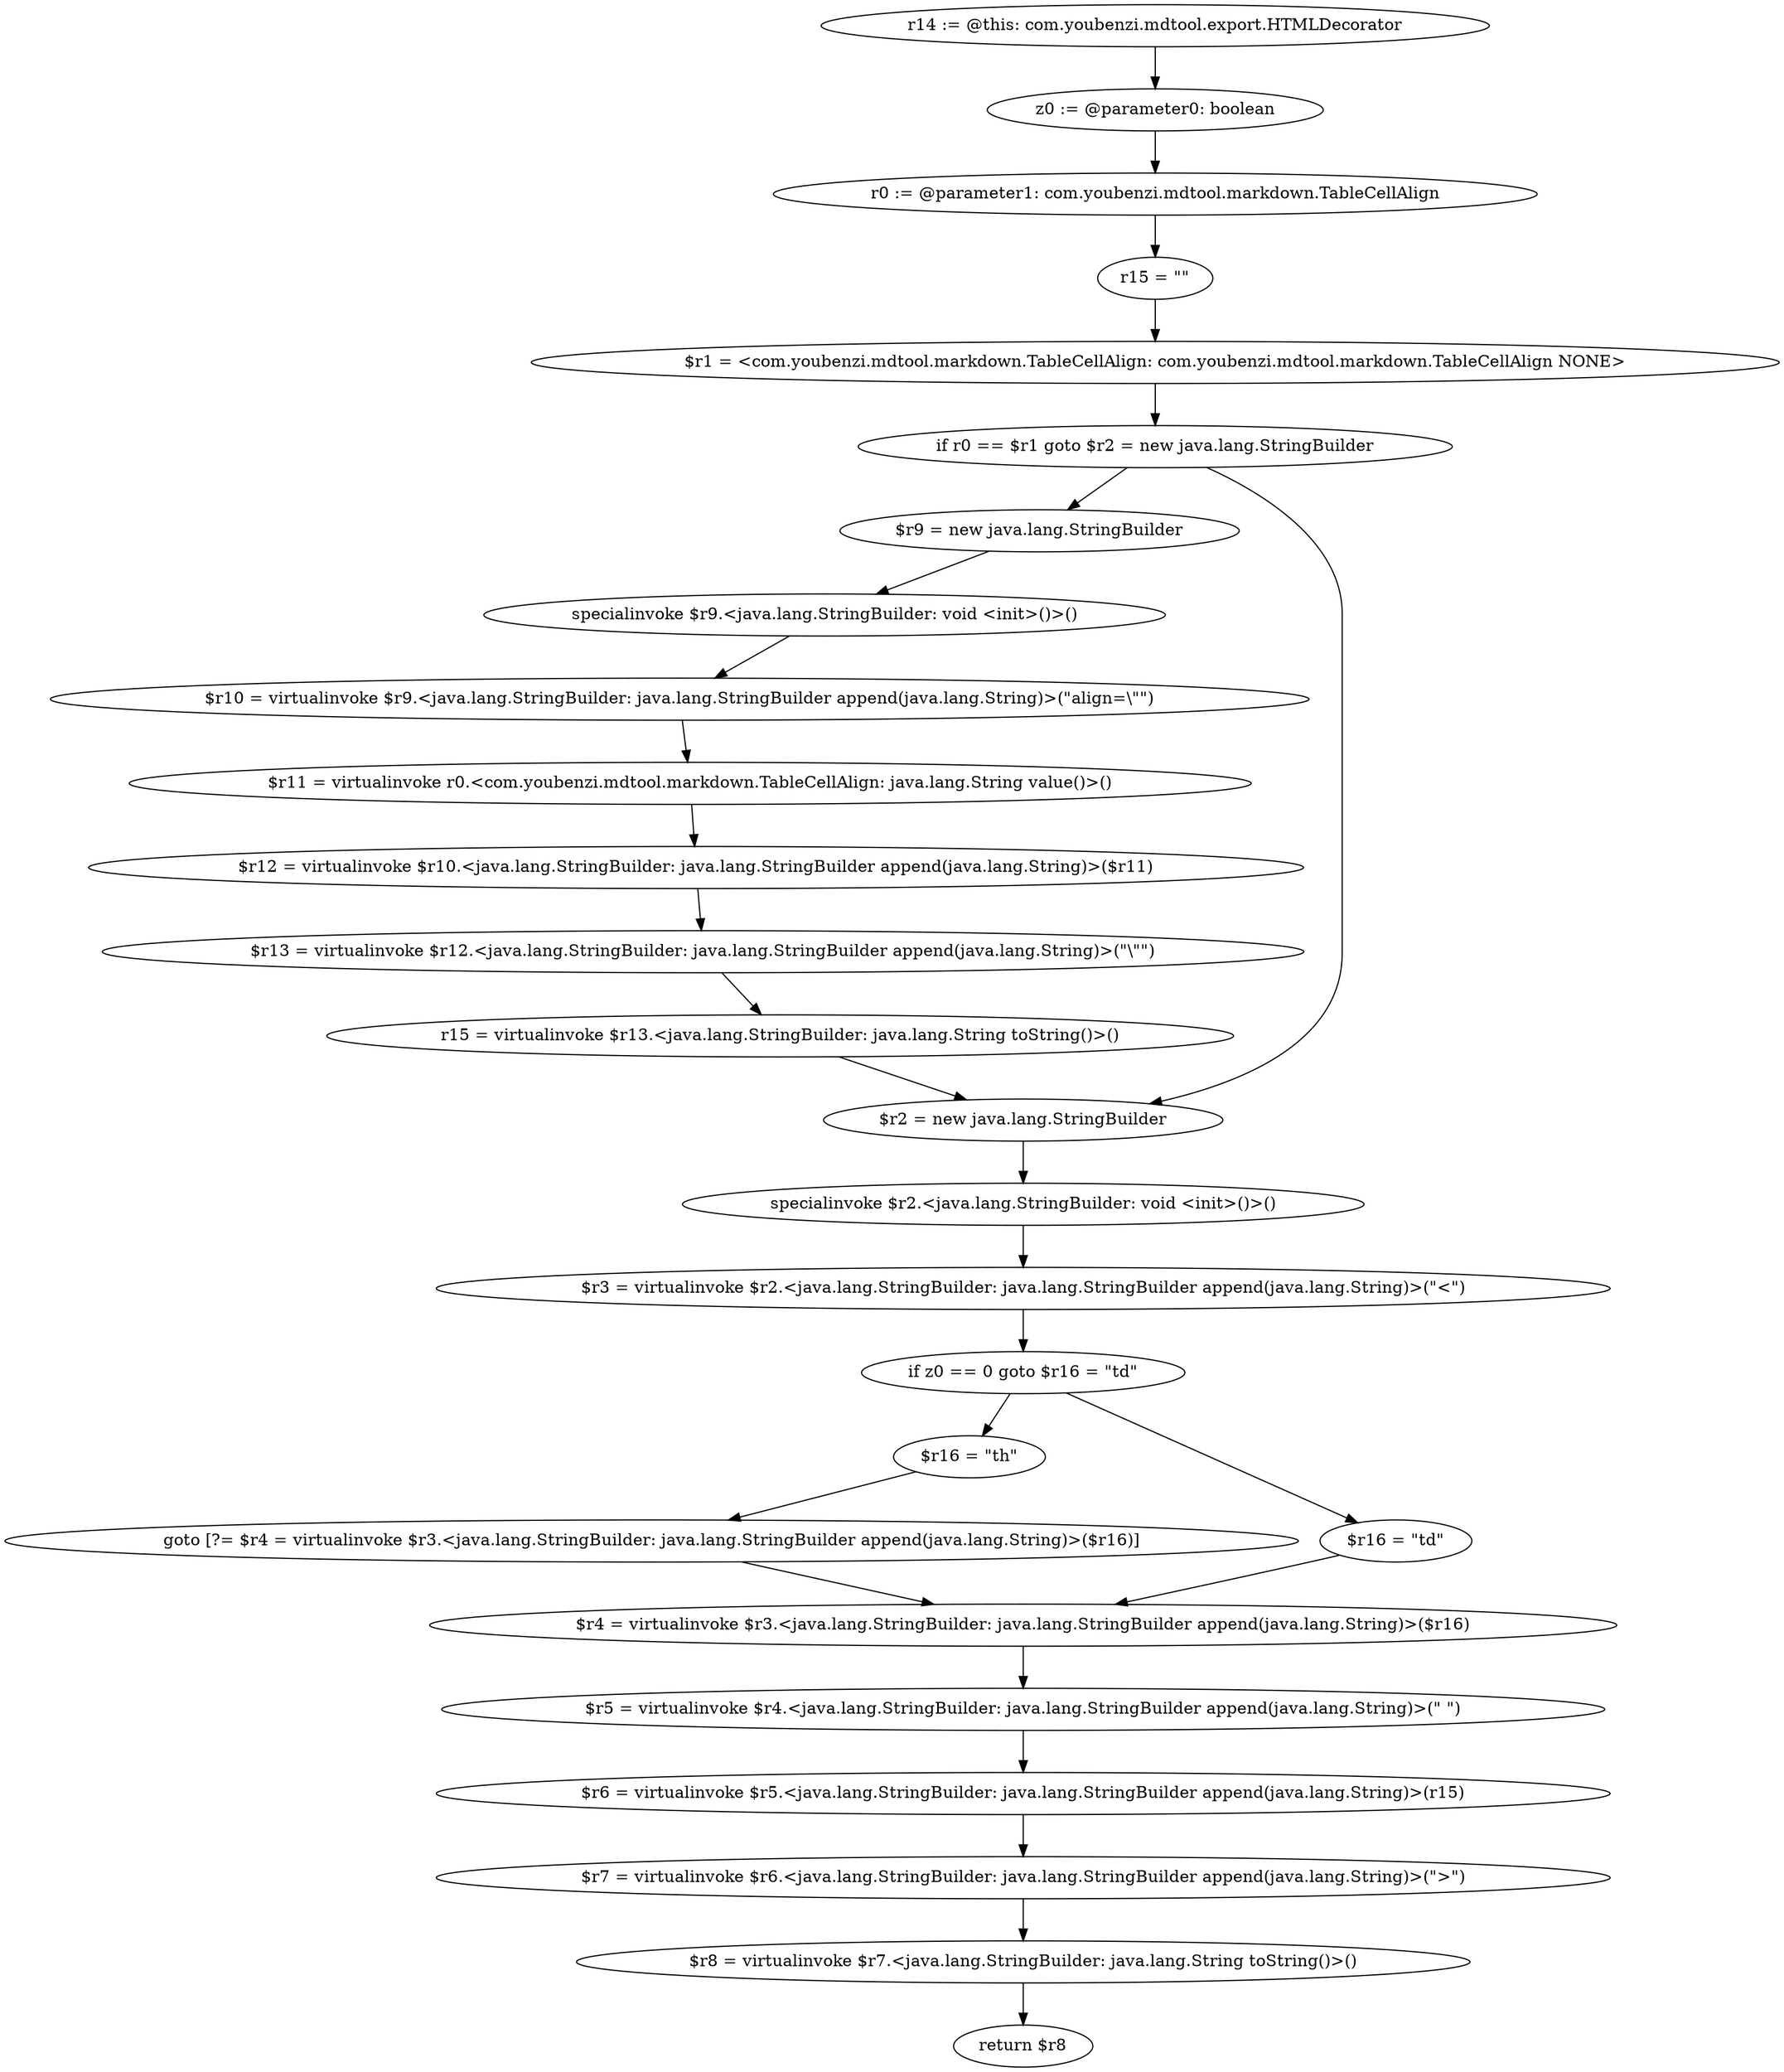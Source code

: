 digraph "unitGraph" {
    "r14 := @this: com.youbenzi.mdtool.export.HTMLDecorator"
    "z0 := @parameter0: boolean"
    "r0 := @parameter1: com.youbenzi.mdtool.markdown.TableCellAlign"
    "r15 = \"\""
    "$r1 = <com.youbenzi.mdtool.markdown.TableCellAlign: com.youbenzi.mdtool.markdown.TableCellAlign NONE>"
    "if r0 == $r1 goto $r2 = new java.lang.StringBuilder"
    "$r9 = new java.lang.StringBuilder"
    "specialinvoke $r9.<java.lang.StringBuilder: void <init>()>()"
    "$r10 = virtualinvoke $r9.<java.lang.StringBuilder: java.lang.StringBuilder append(java.lang.String)>(\"align=\\\"\")"
    "$r11 = virtualinvoke r0.<com.youbenzi.mdtool.markdown.TableCellAlign: java.lang.String value()>()"
    "$r12 = virtualinvoke $r10.<java.lang.StringBuilder: java.lang.StringBuilder append(java.lang.String)>($r11)"
    "$r13 = virtualinvoke $r12.<java.lang.StringBuilder: java.lang.StringBuilder append(java.lang.String)>(\"\\\"\")"
    "r15 = virtualinvoke $r13.<java.lang.StringBuilder: java.lang.String toString()>()"
    "$r2 = new java.lang.StringBuilder"
    "specialinvoke $r2.<java.lang.StringBuilder: void <init>()>()"
    "$r3 = virtualinvoke $r2.<java.lang.StringBuilder: java.lang.StringBuilder append(java.lang.String)>(\"<\")"
    "if z0 == 0 goto $r16 = \"td\""
    "$r16 = \"th\""
    "goto [?= $r4 = virtualinvoke $r3.<java.lang.StringBuilder: java.lang.StringBuilder append(java.lang.String)>($r16)]"
    "$r16 = \"td\""
    "$r4 = virtualinvoke $r3.<java.lang.StringBuilder: java.lang.StringBuilder append(java.lang.String)>($r16)"
    "$r5 = virtualinvoke $r4.<java.lang.StringBuilder: java.lang.StringBuilder append(java.lang.String)>(\" \")"
    "$r6 = virtualinvoke $r5.<java.lang.StringBuilder: java.lang.StringBuilder append(java.lang.String)>(r15)"
    "$r7 = virtualinvoke $r6.<java.lang.StringBuilder: java.lang.StringBuilder append(java.lang.String)>(\">\")"
    "$r8 = virtualinvoke $r7.<java.lang.StringBuilder: java.lang.String toString()>()"
    "return $r8"
    "r14 := @this: com.youbenzi.mdtool.export.HTMLDecorator"->"z0 := @parameter0: boolean";
    "z0 := @parameter0: boolean"->"r0 := @parameter1: com.youbenzi.mdtool.markdown.TableCellAlign";
    "r0 := @parameter1: com.youbenzi.mdtool.markdown.TableCellAlign"->"r15 = \"\"";
    "r15 = \"\""->"$r1 = <com.youbenzi.mdtool.markdown.TableCellAlign: com.youbenzi.mdtool.markdown.TableCellAlign NONE>";
    "$r1 = <com.youbenzi.mdtool.markdown.TableCellAlign: com.youbenzi.mdtool.markdown.TableCellAlign NONE>"->"if r0 == $r1 goto $r2 = new java.lang.StringBuilder";
    "if r0 == $r1 goto $r2 = new java.lang.StringBuilder"->"$r9 = new java.lang.StringBuilder";
    "if r0 == $r1 goto $r2 = new java.lang.StringBuilder"->"$r2 = new java.lang.StringBuilder";
    "$r9 = new java.lang.StringBuilder"->"specialinvoke $r9.<java.lang.StringBuilder: void <init>()>()";
    "specialinvoke $r9.<java.lang.StringBuilder: void <init>()>()"->"$r10 = virtualinvoke $r9.<java.lang.StringBuilder: java.lang.StringBuilder append(java.lang.String)>(\"align=\\\"\")";
    "$r10 = virtualinvoke $r9.<java.lang.StringBuilder: java.lang.StringBuilder append(java.lang.String)>(\"align=\\\"\")"->"$r11 = virtualinvoke r0.<com.youbenzi.mdtool.markdown.TableCellAlign: java.lang.String value()>()";
    "$r11 = virtualinvoke r0.<com.youbenzi.mdtool.markdown.TableCellAlign: java.lang.String value()>()"->"$r12 = virtualinvoke $r10.<java.lang.StringBuilder: java.lang.StringBuilder append(java.lang.String)>($r11)";
    "$r12 = virtualinvoke $r10.<java.lang.StringBuilder: java.lang.StringBuilder append(java.lang.String)>($r11)"->"$r13 = virtualinvoke $r12.<java.lang.StringBuilder: java.lang.StringBuilder append(java.lang.String)>(\"\\\"\")";
    "$r13 = virtualinvoke $r12.<java.lang.StringBuilder: java.lang.StringBuilder append(java.lang.String)>(\"\\\"\")"->"r15 = virtualinvoke $r13.<java.lang.StringBuilder: java.lang.String toString()>()";
    "r15 = virtualinvoke $r13.<java.lang.StringBuilder: java.lang.String toString()>()"->"$r2 = new java.lang.StringBuilder";
    "$r2 = new java.lang.StringBuilder"->"specialinvoke $r2.<java.lang.StringBuilder: void <init>()>()";
    "specialinvoke $r2.<java.lang.StringBuilder: void <init>()>()"->"$r3 = virtualinvoke $r2.<java.lang.StringBuilder: java.lang.StringBuilder append(java.lang.String)>(\"<\")";
    "$r3 = virtualinvoke $r2.<java.lang.StringBuilder: java.lang.StringBuilder append(java.lang.String)>(\"<\")"->"if z0 == 0 goto $r16 = \"td\"";
    "if z0 == 0 goto $r16 = \"td\""->"$r16 = \"th\"";
    "if z0 == 0 goto $r16 = \"td\""->"$r16 = \"td\"";
    "$r16 = \"th\""->"goto [?= $r4 = virtualinvoke $r3.<java.lang.StringBuilder: java.lang.StringBuilder append(java.lang.String)>($r16)]";
    "goto [?= $r4 = virtualinvoke $r3.<java.lang.StringBuilder: java.lang.StringBuilder append(java.lang.String)>($r16)]"->"$r4 = virtualinvoke $r3.<java.lang.StringBuilder: java.lang.StringBuilder append(java.lang.String)>($r16)";
    "$r16 = \"td\""->"$r4 = virtualinvoke $r3.<java.lang.StringBuilder: java.lang.StringBuilder append(java.lang.String)>($r16)";
    "$r4 = virtualinvoke $r3.<java.lang.StringBuilder: java.lang.StringBuilder append(java.lang.String)>($r16)"->"$r5 = virtualinvoke $r4.<java.lang.StringBuilder: java.lang.StringBuilder append(java.lang.String)>(\" \")";
    "$r5 = virtualinvoke $r4.<java.lang.StringBuilder: java.lang.StringBuilder append(java.lang.String)>(\" \")"->"$r6 = virtualinvoke $r5.<java.lang.StringBuilder: java.lang.StringBuilder append(java.lang.String)>(r15)";
    "$r6 = virtualinvoke $r5.<java.lang.StringBuilder: java.lang.StringBuilder append(java.lang.String)>(r15)"->"$r7 = virtualinvoke $r6.<java.lang.StringBuilder: java.lang.StringBuilder append(java.lang.String)>(\">\")";
    "$r7 = virtualinvoke $r6.<java.lang.StringBuilder: java.lang.StringBuilder append(java.lang.String)>(\">\")"->"$r8 = virtualinvoke $r7.<java.lang.StringBuilder: java.lang.String toString()>()";
    "$r8 = virtualinvoke $r7.<java.lang.StringBuilder: java.lang.String toString()>()"->"return $r8";
}
